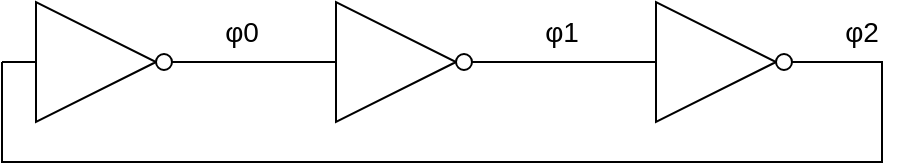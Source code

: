 <mxfile version="24.2.5" type="device">
  <diagram name="Página-1" id="KzpQjxC8LFgBo6Gxh3wC">
    <mxGraphModel dx="989" dy="577" grid="1" gridSize="10" guides="1" tooltips="1" connect="1" arrows="1" fold="1" page="1" pageScale="1" pageWidth="827" pageHeight="1169" math="0" shadow="0">
      <root>
        <mxCell id="0" />
        <mxCell id="1" parent="0" />
        <mxCell id="c91HK1d8dGnZhrOa6l1V-1" value="" style="verticalLabelPosition=bottom;shadow=0;dashed=0;align=center;html=1;verticalAlign=top;shape=mxgraph.electrical.logic_gates.inverter_2" vertex="1" parent="1">
          <mxGeometry x="200" y="290" width="100" height="60" as="geometry" />
        </mxCell>
        <mxCell id="c91HK1d8dGnZhrOa6l1V-2" value="" style="verticalLabelPosition=bottom;shadow=0;dashed=0;align=center;html=1;verticalAlign=top;shape=mxgraph.electrical.logic_gates.inverter_2" vertex="1" parent="1">
          <mxGeometry x="350" y="290" width="100" height="60" as="geometry" />
        </mxCell>
        <mxCell id="c91HK1d8dGnZhrOa6l1V-3" value="" style="verticalLabelPosition=bottom;shadow=0;dashed=0;align=center;html=1;verticalAlign=top;shape=mxgraph.electrical.logic_gates.inverter_2" vertex="1" parent="1">
          <mxGeometry x="510" y="290" width="100" height="60" as="geometry" />
        </mxCell>
        <mxCell id="c91HK1d8dGnZhrOa6l1V-4" value="" style="endArrow=none;html=1;rounded=0;exitX=1;exitY=0.5;exitDx=0;exitDy=0;exitPerimeter=0;entryX=0;entryY=0.5;entryDx=0;entryDy=0;entryPerimeter=0;" edge="1" parent="1" source="c91HK1d8dGnZhrOa6l1V-1" target="c91HK1d8dGnZhrOa6l1V-2">
          <mxGeometry width="50" height="50" relative="1" as="geometry">
            <mxPoint x="390" y="450" as="sourcePoint" />
            <mxPoint x="440" y="400" as="targetPoint" />
          </mxGeometry>
        </mxCell>
        <mxCell id="c91HK1d8dGnZhrOa6l1V-5" value="" style="endArrow=none;html=1;rounded=0;entryX=0;entryY=0.5;entryDx=0;entryDy=0;entryPerimeter=0;" edge="1" parent="1" target="c91HK1d8dGnZhrOa6l1V-3">
          <mxGeometry width="50" height="50" relative="1" as="geometry">
            <mxPoint x="450" y="320" as="sourcePoint" />
            <mxPoint x="500" y="320" as="targetPoint" />
          </mxGeometry>
        </mxCell>
        <mxCell id="c91HK1d8dGnZhrOa6l1V-6" value="" style="endArrow=none;html=1;rounded=0;entryX=1;entryY=0.5;entryDx=0;entryDy=0;entryPerimeter=0;exitX=0;exitY=0.5;exitDx=0;exitDy=0;exitPerimeter=0;" edge="1" parent="1" source="c91HK1d8dGnZhrOa6l1V-1" target="c91HK1d8dGnZhrOa6l1V-3">
          <mxGeometry width="50" height="50" relative="1" as="geometry">
            <mxPoint x="300" y="420" as="sourcePoint" />
            <mxPoint x="420" y="260" as="targetPoint" />
            <Array as="points">
              <mxPoint x="200" y="370" />
              <mxPoint x="640" y="370" />
              <mxPoint x="640" y="320" />
            </Array>
          </mxGeometry>
        </mxCell>
        <mxCell id="c91HK1d8dGnZhrOa6l1V-7" value="&lt;font style=&quot;font-size: 14px;&quot;&gt;φ0&lt;/font&gt;" style="text;html=1;align=center;verticalAlign=middle;whiteSpace=wrap;rounded=0;" vertex="1" parent="1">
          <mxGeometry x="290" y="290" width="60" height="30" as="geometry" />
        </mxCell>
        <mxCell id="c91HK1d8dGnZhrOa6l1V-8" value="&lt;font style=&quot;font-size: 14px;&quot;&gt;φ1&lt;/font&gt;" style="text;html=1;align=center;verticalAlign=middle;whiteSpace=wrap;rounded=0;" vertex="1" parent="1">
          <mxGeometry x="450" y="290" width="60" height="30" as="geometry" />
        </mxCell>
        <mxCell id="c91HK1d8dGnZhrOa6l1V-9" value="&lt;font style=&quot;font-size: 14px;&quot;&gt;φ2&lt;/font&gt;" style="text;html=1;align=center;verticalAlign=middle;whiteSpace=wrap;rounded=0;" vertex="1" parent="1">
          <mxGeometry x="600" y="290" width="60" height="30" as="geometry" />
        </mxCell>
      </root>
    </mxGraphModel>
  </diagram>
</mxfile>
